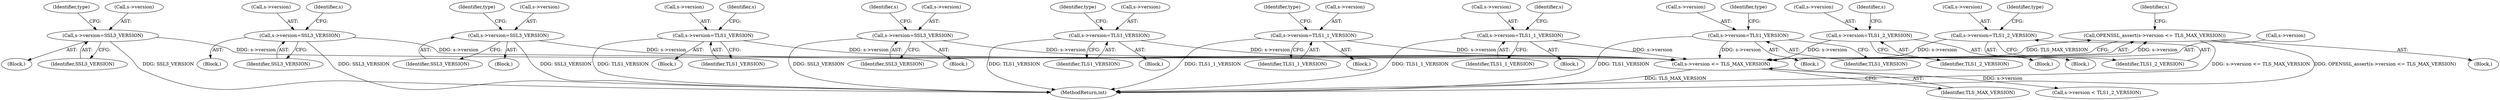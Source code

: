 digraph "0_openssl_392fa7a952e97d82eac6958c81ed1e256e6b8ca5@API" {
"1000688" [label="(Call,OPENSSL_assert(s->version <= TLS_MAX_VERSION))"];
"1000689" [label="(Call,s->version <= TLS_MAX_VERSION)"];
"1000606" [label="(Call,s->version=SSL3_VERSION)"];
"1000375" [label="(Call,s->version=SSL3_VERSION)"];
"1000588" [label="(Call,s->version=SSL3_VERSION)"];
"1000356" [label="(Call,s->version=TLS1_VERSION)"];
"1000312" [label="(Call,s->version=TLS1_2_VERSION)"];
"1000406" [label="(Call,s->version=SSL3_VERSION)"];
"1000623" [label="(Call,s->version=TLS1_VERSION)"];
"1000554" [label="(Call,s->version=TLS1_1_VERSION)"];
"1000337" [label="(Call,s->version=TLS1_1_VERSION)"];
"1000571" [label="(Call,s->version=TLS1_VERSION)"];
"1000531" [label="(Call,s->version=TLS1_2_VERSION)"];
"1000629" [label="(Identifier,type)"];
"1000594" [label="(Identifier,type)"];
"1000406" [label="(Call,s->version=SSL3_VERSION)"];
"1000357" [label="(Call,s->version)"];
"1000553" [label="(Block,)"];
"1000363" [label="(Identifier,s)"];
"1000374" [label="(Block,)"];
"1000531" [label="(Call,s->version=TLS1_2_VERSION)"];
"1000376" [label="(Call,s->version)"];
"1000623" [label="(Call,s->version=TLS1_VERSION)"];
"1000413" [label="(Identifier,s)"];
"1000610" [label="(Identifier,SSL3_VERSION)"];
"1000337" [label="(Call,s->version=TLS1_1_VERSION)"];
"1000698" [label="(Identifier,s)"];
"1000696" [label="(Call,s->version < TLS1_2_VERSION)"];
"1000313" [label="(Call,s->version)"];
"1000560" [label="(Identifier,type)"];
"1000336" [label="(Block,)"];
"1000592" [label="(Identifier,SSL3_VERSION)"];
"1000532" [label="(Call,s->version)"];
"1000379" [label="(Identifier,SSL3_VERSION)"];
"1000605" [label="(Block,)"];
"1000410" [label="(Identifier,SSL3_VERSION)"];
"1000612" [label="(Identifier,type)"];
"1000316" [label="(Identifier,TLS1_2_VERSION)"];
"1000572" [label="(Call,s->version)"];
"1000382" [label="(Identifier,s)"];
"1000311" [label="(Block,)"];
"1000570" [label="(Block,)"];
"1000607" [label="(Call,s->version)"];
"1000577" [label="(Identifier,type)"];
"1000375" [label="(Call,s->version=SSL3_VERSION)"];
"1000690" [label="(Call,s->version)"];
"1000341" [label="(Identifier,TLS1_1_VERSION)"];
"1000338" [label="(Call,s->version)"];
"1000606" [label="(Call,s->version=SSL3_VERSION)"];
"1000537" [label="(Identifier,type)"];
"1000360" [label="(Identifier,TLS1_VERSION)"];
"1000319" [label="(Identifier,s)"];
"1000575" [label="(Identifier,TLS1_VERSION)"];
"1000355" [label="(Block,)"];
"1000689" [label="(Call,s->version <= TLS_MAX_VERSION)"];
"1000558" [label="(Identifier,TLS1_1_VERSION)"];
"1001275" [label="(MethodReturn,int)"];
"1000622" [label="(Block,)"];
"1000588" [label="(Call,s->version=SSL3_VERSION)"];
"1000407" [label="(Call,s->version)"];
"1000555" [label="(Call,s->version)"];
"1000624" [label="(Call,s->version)"];
"1000344" [label="(Identifier,s)"];
"1000587" [label="(Block,)"];
"1000405" [label="(Block,)"];
"1000571" [label="(Call,s->version=TLS1_VERSION)"];
"1000149" [label="(Block,)"];
"1000530" [label="(Block,)"];
"1000312" [label="(Call,s->version=TLS1_2_VERSION)"];
"1000688" [label="(Call,OPENSSL_assert(s->version <= TLS_MAX_VERSION))"];
"1000554" [label="(Call,s->version=TLS1_1_VERSION)"];
"1000627" [label="(Identifier,TLS1_VERSION)"];
"1000535" [label="(Identifier,TLS1_2_VERSION)"];
"1000356" [label="(Call,s->version=TLS1_VERSION)"];
"1000693" [label="(Identifier,TLS_MAX_VERSION)"];
"1000589" [label="(Call,s->version)"];
"1000688" -> "1000149"  [label="AST: "];
"1000688" -> "1000689"  [label="CFG: "];
"1000689" -> "1000688"  [label="AST: "];
"1000698" -> "1000688"  [label="CFG: "];
"1000688" -> "1001275"  [label="DDG: s->version <= TLS_MAX_VERSION"];
"1000688" -> "1001275"  [label="DDG: OPENSSL_assert(s->version <= TLS_MAX_VERSION)"];
"1000689" -> "1000688"  [label="DDG: s->version"];
"1000689" -> "1000688"  [label="DDG: TLS_MAX_VERSION"];
"1000689" -> "1000693"  [label="CFG: "];
"1000690" -> "1000689"  [label="AST: "];
"1000693" -> "1000689"  [label="AST: "];
"1000689" -> "1001275"  [label="DDG: TLS_MAX_VERSION"];
"1000606" -> "1000689"  [label="DDG: s->version"];
"1000375" -> "1000689"  [label="DDG: s->version"];
"1000588" -> "1000689"  [label="DDG: s->version"];
"1000356" -> "1000689"  [label="DDG: s->version"];
"1000312" -> "1000689"  [label="DDG: s->version"];
"1000406" -> "1000689"  [label="DDG: s->version"];
"1000623" -> "1000689"  [label="DDG: s->version"];
"1000554" -> "1000689"  [label="DDG: s->version"];
"1000337" -> "1000689"  [label="DDG: s->version"];
"1000571" -> "1000689"  [label="DDG: s->version"];
"1000531" -> "1000689"  [label="DDG: s->version"];
"1000689" -> "1000696"  [label="DDG: s->version"];
"1000606" -> "1000605"  [label="AST: "];
"1000606" -> "1000610"  [label="CFG: "];
"1000607" -> "1000606"  [label="AST: "];
"1000610" -> "1000606"  [label="AST: "];
"1000612" -> "1000606"  [label="CFG: "];
"1000606" -> "1001275"  [label="DDG: SSL3_VERSION"];
"1000375" -> "1000374"  [label="AST: "];
"1000375" -> "1000379"  [label="CFG: "];
"1000376" -> "1000375"  [label="AST: "];
"1000379" -> "1000375"  [label="AST: "];
"1000382" -> "1000375"  [label="CFG: "];
"1000375" -> "1001275"  [label="DDG: SSL3_VERSION"];
"1000588" -> "1000587"  [label="AST: "];
"1000588" -> "1000592"  [label="CFG: "];
"1000589" -> "1000588"  [label="AST: "];
"1000592" -> "1000588"  [label="AST: "];
"1000594" -> "1000588"  [label="CFG: "];
"1000588" -> "1001275"  [label="DDG: SSL3_VERSION"];
"1000356" -> "1000355"  [label="AST: "];
"1000356" -> "1000360"  [label="CFG: "];
"1000357" -> "1000356"  [label="AST: "];
"1000360" -> "1000356"  [label="AST: "];
"1000363" -> "1000356"  [label="CFG: "];
"1000356" -> "1001275"  [label="DDG: TLS1_VERSION"];
"1000312" -> "1000311"  [label="AST: "];
"1000312" -> "1000316"  [label="CFG: "];
"1000313" -> "1000312"  [label="AST: "];
"1000316" -> "1000312"  [label="AST: "];
"1000319" -> "1000312"  [label="CFG: "];
"1000406" -> "1000405"  [label="AST: "];
"1000406" -> "1000410"  [label="CFG: "];
"1000407" -> "1000406"  [label="AST: "];
"1000410" -> "1000406"  [label="AST: "];
"1000413" -> "1000406"  [label="CFG: "];
"1000406" -> "1001275"  [label="DDG: SSL3_VERSION"];
"1000623" -> "1000622"  [label="AST: "];
"1000623" -> "1000627"  [label="CFG: "];
"1000624" -> "1000623"  [label="AST: "];
"1000627" -> "1000623"  [label="AST: "];
"1000629" -> "1000623"  [label="CFG: "];
"1000623" -> "1001275"  [label="DDG: TLS1_VERSION"];
"1000554" -> "1000553"  [label="AST: "];
"1000554" -> "1000558"  [label="CFG: "];
"1000555" -> "1000554"  [label="AST: "];
"1000558" -> "1000554"  [label="AST: "];
"1000560" -> "1000554"  [label="CFG: "];
"1000554" -> "1001275"  [label="DDG: TLS1_1_VERSION"];
"1000337" -> "1000336"  [label="AST: "];
"1000337" -> "1000341"  [label="CFG: "];
"1000338" -> "1000337"  [label="AST: "];
"1000341" -> "1000337"  [label="AST: "];
"1000344" -> "1000337"  [label="CFG: "];
"1000337" -> "1001275"  [label="DDG: TLS1_1_VERSION"];
"1000571" -> "1000570"  [label="AST: "];
"1000571" -> "1000575"  [label="CFG: "];
"1000572" -> "1000571"  [label="AST: "];
"1000575" -> "1000571"  [label="AST: "];
"1000577" -> "1000571"  [label="CFG: "];
"1000571" -> "1001275"  [label="DDG: TLS1_VERSION"];
"1000531" -> "1000530"  [label="AST: "];
"1000531" -> "1000535"  [label="CFG: "];
"1000532" -> "1000531"  [label="AST: "];
"1000535" -> "1000531"  [label="AST: "];
"1000537" -> "1000531"  [label="CFG: "];
}
